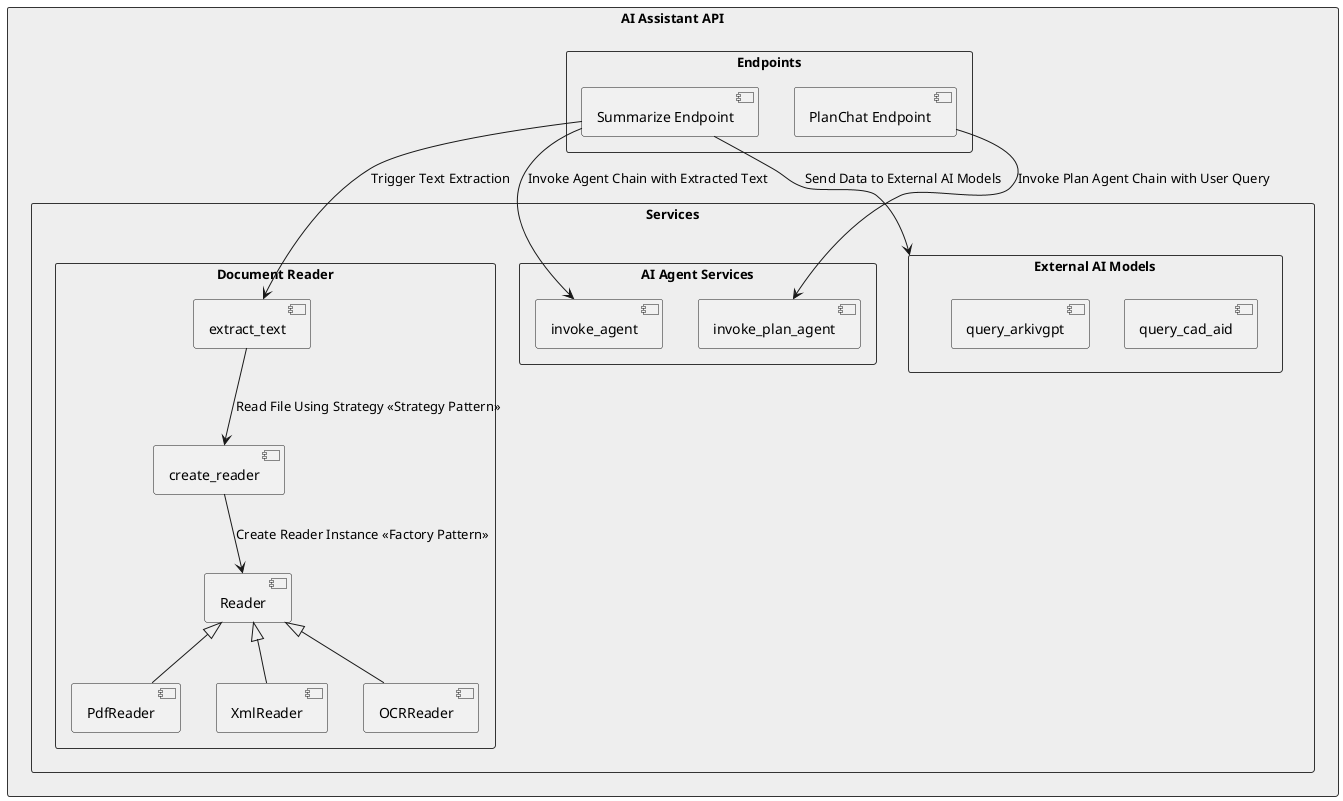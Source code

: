 @startuml
!define RECTANGLE_BACK_COLOR #EEEEEE
skinparam shadowing false
skinparam rectangle {
    BackgroundColor RECTANGLE_BACK_COLOR
    BorderColor #333333
    FontStyle bold
    FontSize 13
}

rectangle "AI Assistant API" {
    rectangle "Endpoints" {
        [Summarize Endpoint]
        [PlanChat Endpoint]
    }

    rectangle "Services" {
        rectangle "Document Reader" {
            [Reader] <|-- [PdfReader]
            [Reader] <|-- [XmlReader]
            [Reader] <|-- [OCRReader]

            [create_reader] --> [Reader] : "Create Reader Instance <<Factory Pattern>>"
            [extract_text] --> [create_reader] : "Read File Using Strategy <<Strategy Pattern>>"
        }
        
        rectangle "AI Agent Services" {
            [invoke_agent]
            [invoke_plan_agent]
        }
        rectangle "External AI Models" {
            [query_cad_aid]
            [query_arkivgpt]
        }
    }
}

[Summarize Endpoint] --> [extract_text] : "Trigger Text Extraction"
[Summarize Endpoint] --> [External AI Models] : "Send Data to External AI Models"
[Summarize Endpoint] --> [invoke_agent] : "Invoke Agent Chain with Extracted Text"
[PlanChat Endpoint] --> [invoke_plan_agent] : "Invoke Plan Agent Chain with User Query"

@enduml
